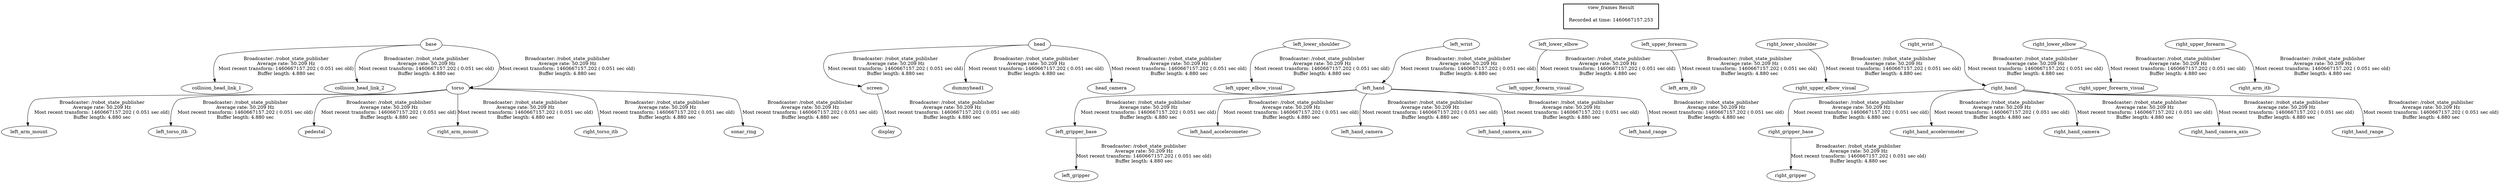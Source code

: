 digraph G {
"base" -> "collision_head_link_1"[label="Broadcaster: /robot_state_publisher\nAverage rate: 50.209 Hz\nMost recent transform: 1460667157.202 ( 0.051 sec old)\nBuffer length: 4.880 sec\n"];
"base" -> "collision_head_link_2"[label="Broadcaster: /robot_state_publisher\nAverage rate: 50.209 Hz\nMost recent transform: 1460667157.202 ( 0.051 sec old)\nBuffer length: 4.880 sec\n"];
"screen" -> "display"[label="Broadcaster: /robot_state_publisher\nAverage rate: 50.209 Hz\nMost recent transform: 1460667157.202 ( 0.051 sec old)\nBuffer length: 4.880 sec\n"];
"head" -> "screen"[label="Broadcaster: /robot_state_publisher\nAverage rate: 50.209 Hz\nMost recent transform: 1460667157.202 ( 0.051 sec old)\nBuffer length: 4.880 sec\n"];
"head" -> "dummyhead1"[label="Broadcaster: /robot_state_publisher\nAverage rate: 50.209 Hz\nMost recent transform: 1460667157.202 ( 0.051 sec old)\nBuffer length: 4.880 sec\n"];
"head" -> "head_camera"[label="Broadcaster: /robot_state_publisher\nAverage rate: 50.209 Hz\nMost recent transform: 1460667157.202 ( 0.051 sec old)\nBuffer length: 4.880 sec\n"];
"left_lower_shoulder" -> "left_upper_elbow_visual"[label="Broadcaster: /robot_state_publisher\nAverage rate: 50.209 Hz\nMost recent transform: 1460667157.202 ( 0.051 sec old)\nBuffer length: 4.880 sec\n"];
"left_gripper_base" -> "left_gripper"[label="Broadcaster: /robot_state_publisher\nAverage rate: 50.209 Hz\nMost recent transform: 1460667157.202 ( 0.051 sec old)\nBuffer length: 4.880 sec\n"];
"left_hand" -> "left_gripper_base"[label="Broadcaster: /robot_state_publisher\nAverage rate: 50.209 Hz\nMost recent transform: 1460667157.202 ( 0.051 sec old)\nBuffer length: 4.880 sec\n"];
"left_wrist" -> "left_hand"[label="Broadcaster: /robot_state_publisher\nAverage rate: 50.209 Hz\nMost recent transform: 1460667157.202 ( 0.051 sec old)\nBuffer length: 4.880 sec\n"];
"left_hand" -> "left_hand_accelerometer"[label="Broadcaster: /robot_state_publisher\nAverage rate: 50.209 Hz\nMost recent transform: 1460667157.202 ( 0.051 sec old)\nBuffer length: 4.880 sec\n"];
"left_hand" -> "left_hand_camera"[label="Broadcaster: /robot_state_publisher\nAverage rate: 50.209 Hz\nMost recent transform: 1460667157.202 ( 0.051 sec old)\nBuffer length: 4.880 sec\n"];
"left_hand" -> "left_hand_camera_axis"[label="Broadcaster: /robot_state_publisher\nAverage rate: 50.209 Hz\nMost recent transform: 1460667157.202 ( 0.051 sec old)\nBuffer length: 4.880 sec\n"];
"left_hand" -> "left_hand_range"[label="Broadcaster: /robot_state_publisher\nAverage rate: 50.209 Hz\nMost recent transform: 1460667157.202 ( 0.051 sec old)\nBuffer length: 4.880 sec\n"];
"torso" -> "left_arm_mount"[label="Broadcaster: /robot_state_publisher\nAverage rate: 50.209 Hz\nMost recent transform: 1460667157.202 ( 0.051 sec old)\nBuffer length: 4.880 sec\n"];
"base" -> "torso"[label="Broadcaster: /robot_state_publisher\nAverage rate: 50.209 Hz\nMost recent transform: 1460667157.202 ( 0.051 sec old)\nBuffer length: 4.880 sec\n"];
"torso" -> "left_torso_itb"[label="Broadcaster: /robot_state_publisher\nAverage rate: 50.209 Hz\nMost recent transform: 1460667157.202 ( 0.051 sec old)\nBuffer length: 4.880 sec\n"];
"left_lower_elbow" -> "left_upper_forearm_visual"[label="Broadcaster: /robot_state_publisher\nAverage rate: 50.209 Hz\nMost recent transform: 1460667157.202 ( 0.051 sec old)\nBuffer length: 4.880 sec\n"];
"left_upper_forearm" -> "left_arm_itb"[label="Broadcaster: /robot_state_publisher\nAverage rate: 50.209 Hz\nMost recent transform: 1460667157.202 ( 0.051 sec old)\nBuffer length: 4.880 sec\n"];
"torso" -> "pedestal"[label="Broadcaster: /robot_state_publisher\nAverage rate: 50.209 Hz\nMost recent transform: 1460667157.202 ( 0.051 sec old)\nBuffer length: 4.880 sec\n"];
"right_lower_shoulder" -> "right_upper_elbow_visual"[label="Broadcaster: /robot_state_publisher\nAverage rate: 50.209 Hz\nMost recent transform: 1460667157.202 ( 0.051 sec old)\nBuffer length: 4.880 sec\n"];
"right_gripper_base" -> "right_gripper"[label="Broadcaster: /robot_state_publisher\nAverage rate: 50.209 Hz\nMost recent transform: 1460667157.202 ( 0.051 sec old)\nBuffer length: 4.880 sec\n"];
"right_hand" -> "right_gripper_base"[label="Broadcaster: /robot_state_publisher\nAverage rate: 50.209 Hz\nMost recent transform: 1460667157.202 ( 0.051 sec old)\nBuffer length: 4.880 sec\n"];
"right_wrist" -> "right_hand"[label="Broadcaster: /robot_state_publisher\nAverage rate: 50.209 Hz\nMost recent transform: 1460667157.202 ( 0.051 sec old)\nBuffer length: 4.880 sec\n"];
"right_hand" -> "right_hand_accelerometer"[label="Broadcaster: /robot_state_publisher\nAverage rate: 50.209 Hz\nMost recent transform: 1460667157.202 ( 0.051 sec old)\nBuffer length: 4.880 sec\n"];
"right_hand" -> "right_hand_camera"[label="Broadcaster: /robot_state_publisher\nAverage rate: 50.209 Hz\nMost recent transform: 1460667157.202 ( 0.051 sec old)\nBuffer length: 4.880 sec\n"];
"right_hand" -> "right_hand_camera_axis"[label="Broadcaster: /robot_state_publisher\nAverage rate: 50.209 Hz\nMost recent transform: 1460667157.202 ( 0.051 sec old)\nBuffer length: 4.880 sec\n"];
"right_hand" -> "right_hand_range"[label="Broadcaster: /robot_state_publisher\nAverage rate: 50.209 Hz\nMost recent transform: 1460667157.202 ( 0.051 sec old)\nBuffer length: 4.880 sec\n"];
"torso" -> "right_arm_mount"[label="Broadcaster: /robot_state_publisher\nAverage rate: 50.209 Hz\nMost recent transform: 1460667157.202 ( 0.051 sec old)\nBuffer length: 4.880 sec\n"];
"torso" -> "right_torso_itb"[label="Broadcaster: /robot_state_publisher\nAverage rate: 50.209 Hz\nMost recent transform: 1460667157.202 ( 0.051 sec old)\nBuffer length: 4.880 sec\n"];
"right_lower_elbow" -> "right_upper_forearm_visual"[label="Broadcaster: /robot_state_publisher\nAverage rate: 50.209 Hz\nMost recent transform: 1460667157.202 ( 0.051 sec old)\nBuffer length: 4.880 sec\n"];
"right_upper_forearm" -> "right_arm_itb"[label="Broadcaster: /robot_state_publisher\nAverage rate: 50.209 Hz\nMost recent transform: 1460667157.202 ( 0.051 sec old)\nBuffer length: 4.880 sec\n"];
"torso" -> "sonar_ring"[label="Broadcaster: /robot_state_publisher\nAverage rate: 50.209 Hz\nMost recent transform: 1460667157.202 ( 0.051 sec old)\nBuffer length: 4.880 sec\n"];
edge [style=invis];
 subgraph cluster_legend { style=bold; color=black; label ="view_frames Result";
"Recorded at time: 1460667157.253"[ shape=plaintext ] ;
 }->"base";
edge [style=invis];
 subgraph cluster_legend { style=bold; color=black; label ="view_frames Result";
"Recorded at time: 1460667157.253"[ shape=plaintext ] ;
 }->"head";
edge [style=invis];
 subgraph cluster_legend { style=bold; color=black; label ="view_frames Result";
"Recorded at time: 1460667157.253"[ shape=plaintext ] ;
 }->"left_lower_shoulder";
edge [style=invis];
 subgraph cluster_legend { style=bold; color=black; label ="view_frames Result";
"Recorded at time: 1460667157.253"[ shape=plaintext ] ;
 }->"left_wrist";
edge [style=invis];
 subgraph cluster_legend { style=bold; color=black; label ="view_frames Result";
"Recorded at time: 1460667157.253"[ shape=plaintext ] ;
 }->"left_lower_elbow";
edge [style=invis];
 subgraph cluster_legend { style=bold; color=black; label ="view_frames Result";
"Recorded at time: 1460667157.253"[ shape=plaintext ] ;
 }->"left_upper_forearm";
edge [style=invis];
 subgraph cluster_legend { style=bold; color=black; label ="view_frames Result";
"Recorded at time: 1460667157.253"[ shape=plaintext ] ;
 }->"right_lower_shoulder";
edge [style=invis];
 subgraph cluster_legend { style=bold; color=black; label ="view_frames Result";
"Recorded at time: 1460667157.253"[ shape=plaintext ] ;
 }->"right_wrist";
edge [style=invis];
 subgraph cluster_legend { style=bold; color=black; label ="view_frames Result";
"Recorded at time: 1460667157.253"[ shape=plaintext ] ;
 }->"right_lower_elbow";
edge [style=invis];
 subgraph cluster_legend { style=bold; color=black; label ="view_frames Result";
"Recorded at time: 1460667157.253"[ shape=plaintext ] ;
 }->"right_upper_forearm";
}